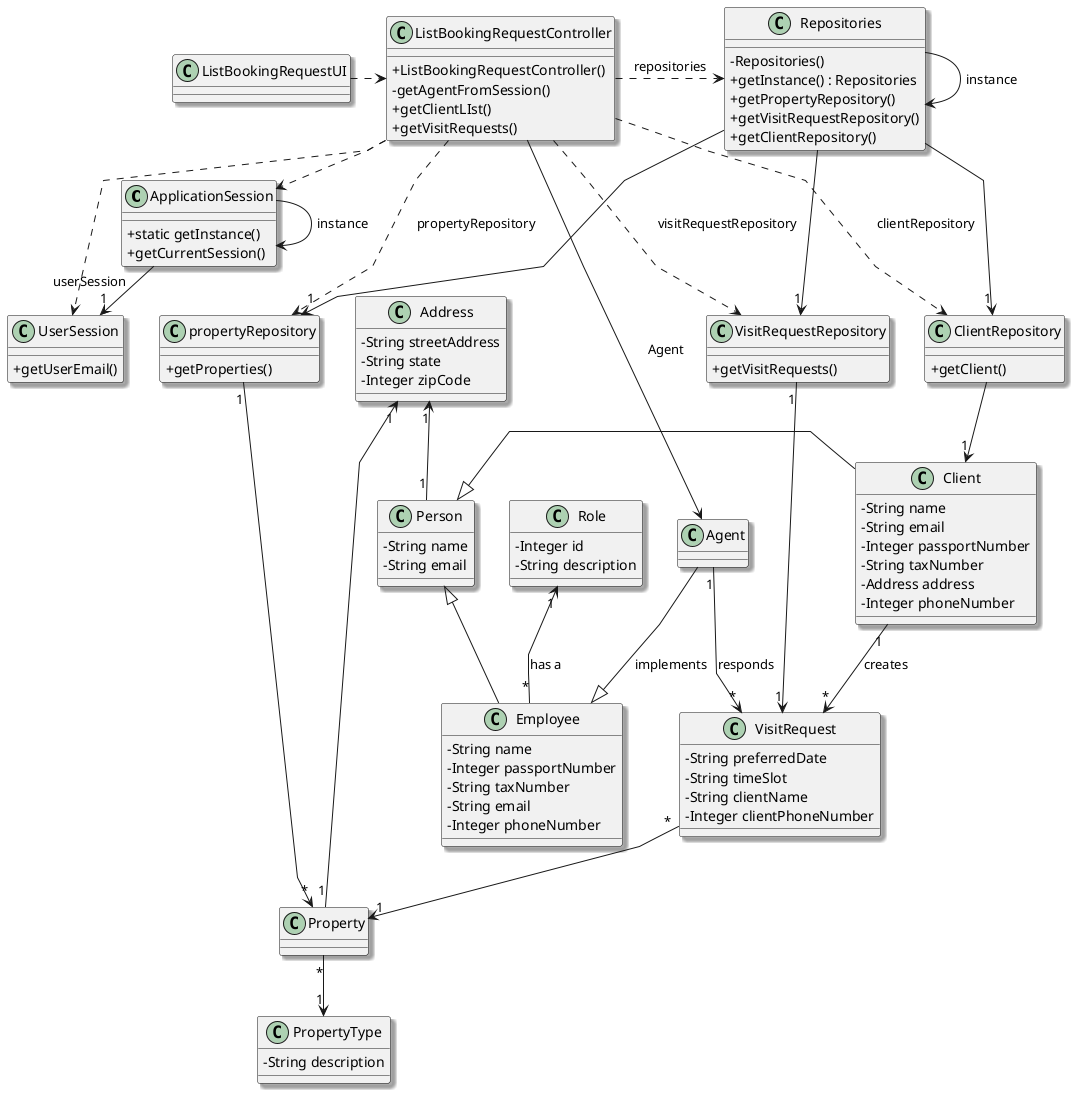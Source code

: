 @startuml
'skinparam monochrome true
skinparam packageStyle rectangle
skinparam shadowing true
skinparam linetype polyline
'skinparam linetype orto

skinparam classAttributeIconSize 0

'left to right direction

class ApplicationSession
{
    + static getInstance()
    + getCurrentSession()
}

class UserSession
{
    + getUserEmail()
}

class Client {
    - String name
    - String email
    - Integer passportNumber
    - String taxNumber
    - Address address
    - Integer phoneNumber
}

class Address{
     - String streetAddress
     - String state
     - Integer zipCode
}


class Employee{
    - String name
    - Integer passportNumber
    - String taxNumber
    - String email
    - Integer phoneNumber
}

class Repositories {
    - Repositories()
    + getInstance() : Repositories
    + getPropertyRepository()
    + getVisitRequestRepository()
    +getClientRepository()
}
class propertyRepository{
    +getProperties()
}

class ClientRepository{
'    - ArrayList<Client> clients
'    + getClientName()
'    + getClientPhoneNumber()
    + getClient()
}

class VisitRequestRepository{
'    - ArrayList <VisitRequest> visitRequest
    + getVisitRequests()
}

class VisitRequest{
'    - Property property
    - String preferredDate
    - String timeSlot
    - String clientName
    - Integer clientPhoneNumber
}


class Property {
}


class Agent {

}

class Person{
    - String name
'    - Integer passportNumber
'    - String taxNumber
    - String email
'    - Long phoneNumber
}


class ListBookingRequestController {
    + ListBookingRequestController()
    - getAgentFromSession()
    + getClientLIst()
    + getVisitRequests()

}

class PropertyType{
-String description
}

class Role {
-Integer id
-String description
}


class ListBookingRequestUI {
}

ApplicationSession -> ApplicationSession : instance
ListBookingRequestUI .> ListBookingRequestController
ApplicationSession -> "1" UserSession : userSession
ListBookingRequestController .> ApplicationSession
ListBookingRequestController ..> UserSession
ListBookingRequestController .> Repositories : repositories
Repositories -> Repositories : instance
ListBookingRequestController -> Agent : Agent
Agent --|> Employee : implements
Address "1" <-- "1"  Person
Address "1" <- "1" Property
Repositories -> "1" propertyRepository
propertyRepository "1"-->"*" Property
ListBookingRequestController ..> propertyRepository : propertyRepository
ListBookingRequestController ..> VisitRequestRepository : visitRequestRepository
ListBookingRequestController ..> ClientRepository : clientRepository
Repositories --> "1" ClientRepository
ClientRepository --> "1" Client
VisitRequestRepository "1" -> "1" VisitRequest
Repositories --> "1" VisitRequestRepository
Client "1" --> "*" VisitRequest : creates
Agent "1" -> "*" VisitRequest : responds
VisitRequest "*" --> "1" Property
Role"1" <-- "*"Employee : has a
Property"*" --> "1"PropertyType
Person <|- Client
Person <|-- Employee


@enduml